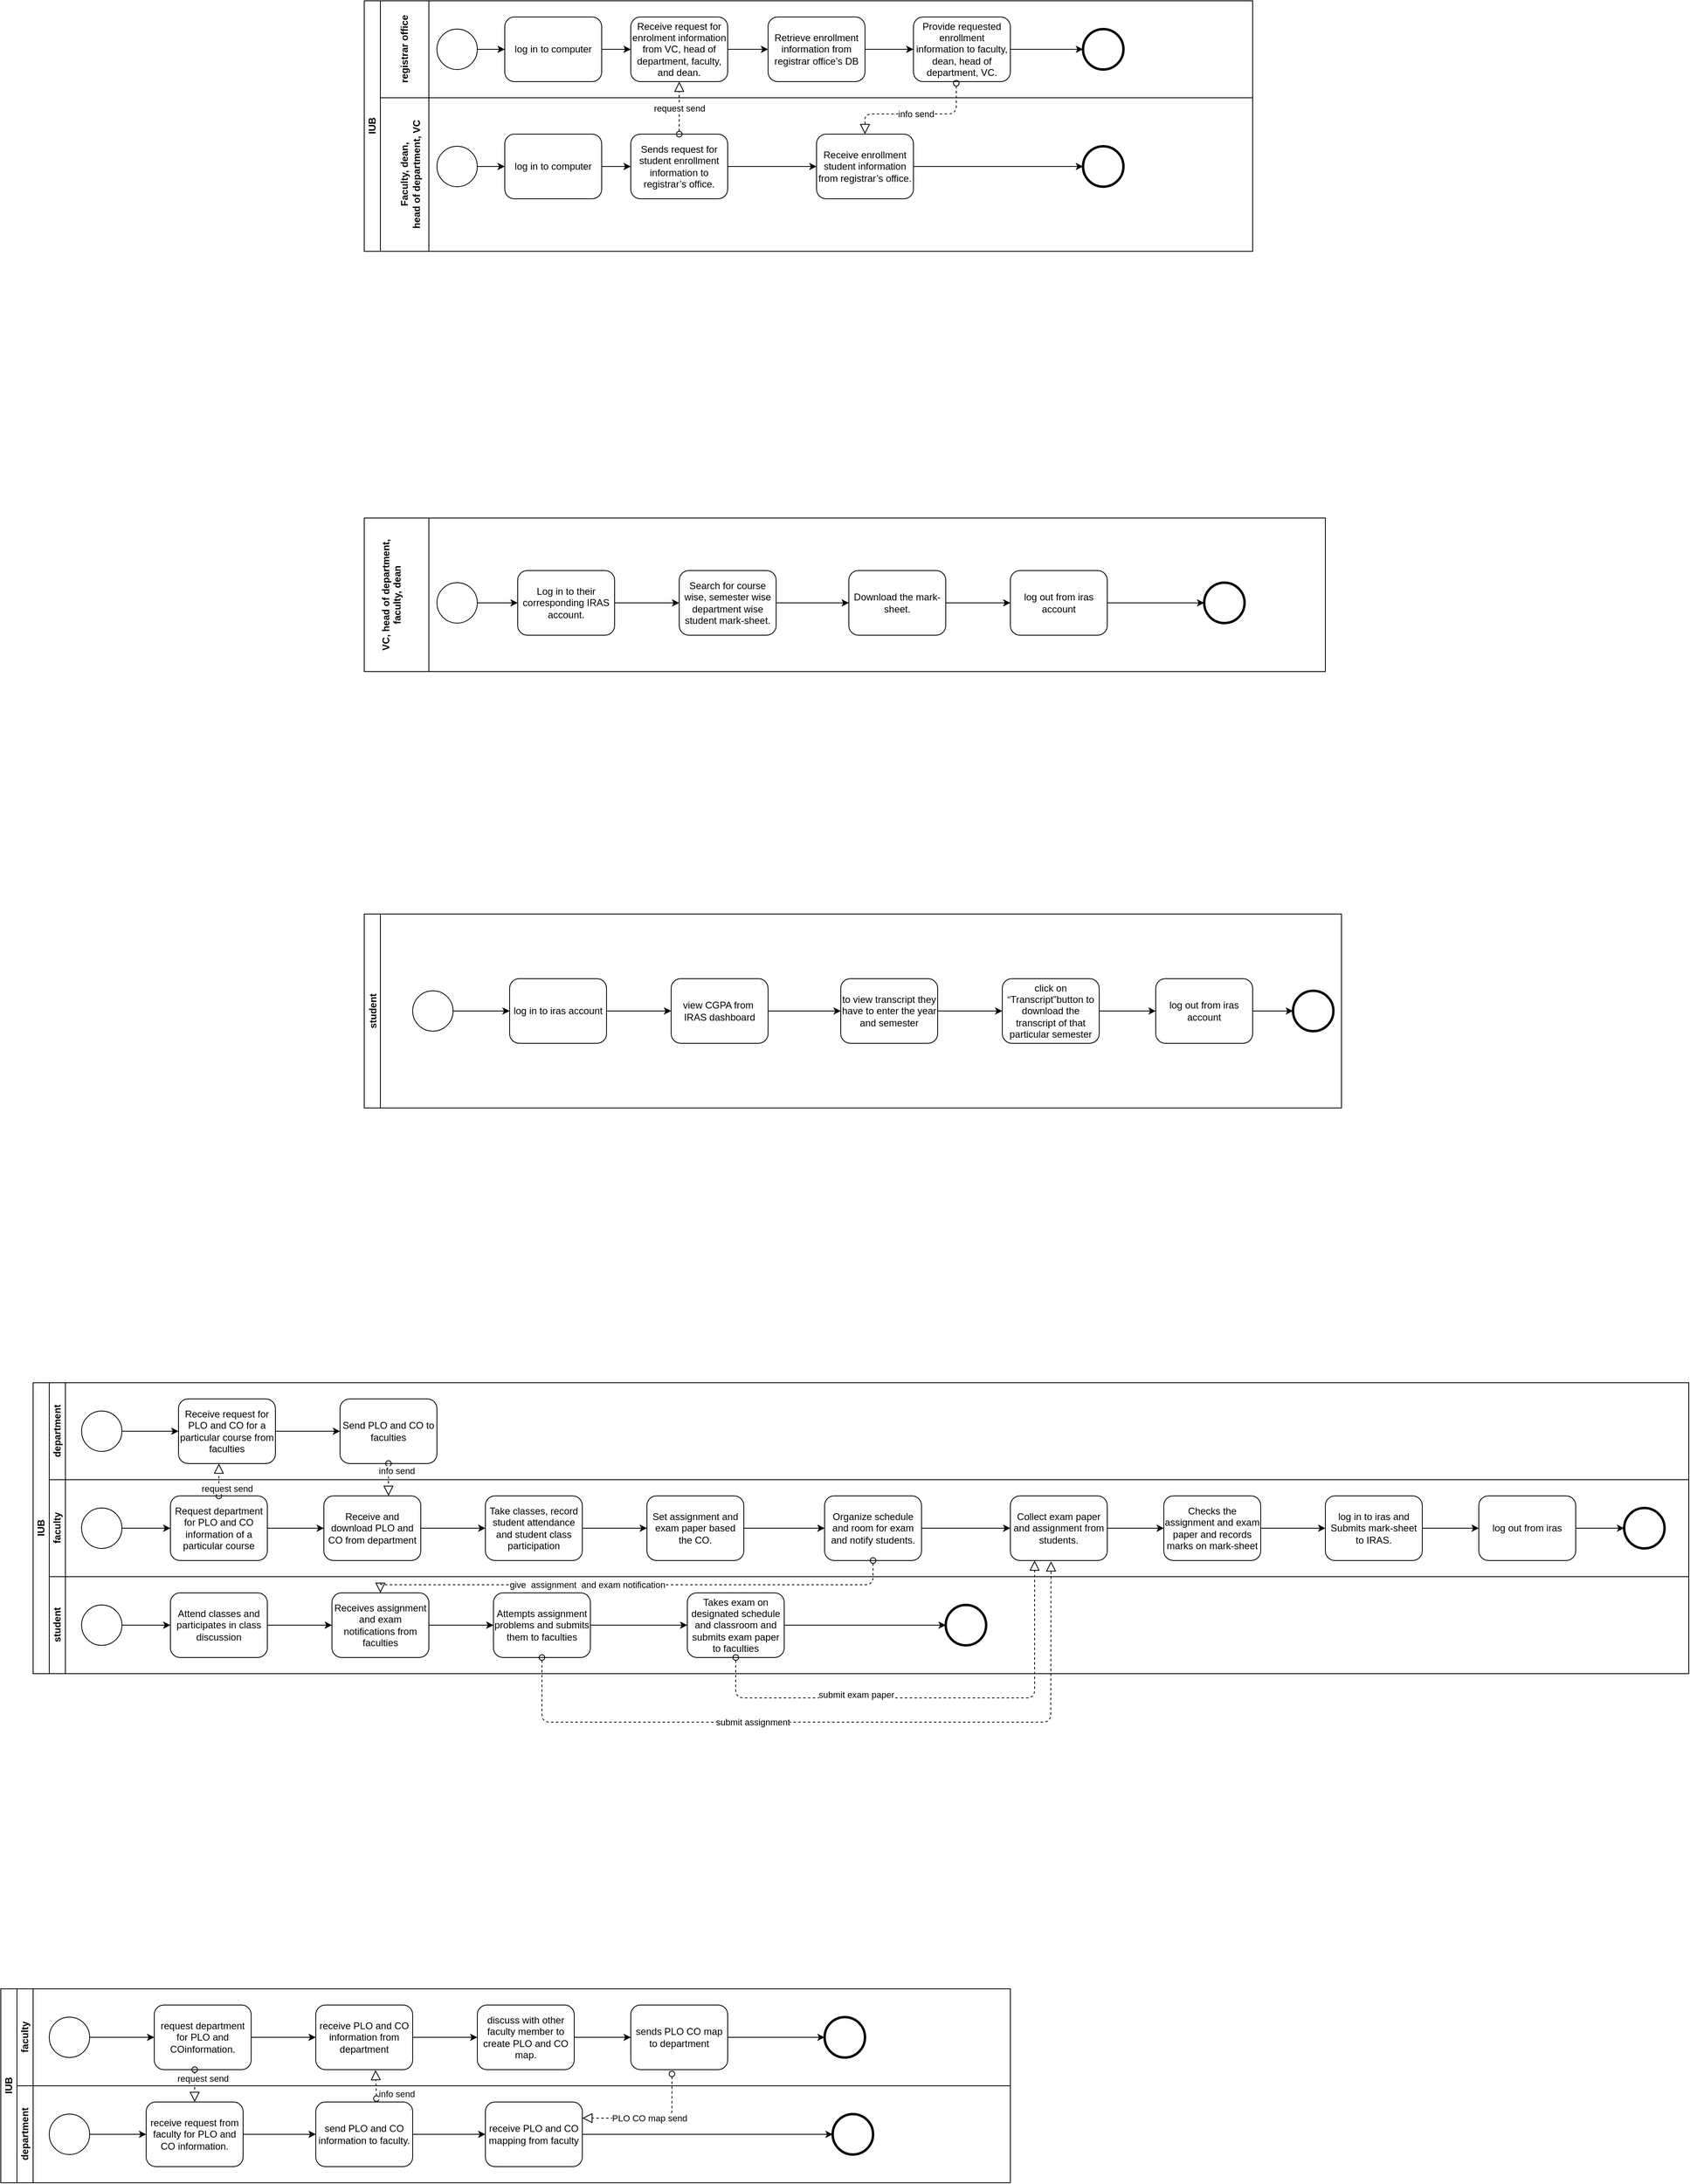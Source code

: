 <mxfile version="14.6.0" type="device"><diagram id="prtHgNgQTEPvFCAcTncT" name="Page-1"><mxGraphModel dx="3139" dy="806" grid="1" gridSize="10" guides="1" tooltips="1" connect="1" arrows="1" fold="1" page="1" pageScale="1" pageWidth="827" pageHeight="1169" math="0" shadow="0"><root><mxCell id="0"/><mxCell id="1" parent="0"/><mxCell id="DSSPPXSSKGmCCre8tZS3-5" value="IUB" style="swimlane;html=1;childLayout=stackLayout;resizeParent=1;resizeParentMax=0;horizontal=0;startSize=20;horizontalStack=0;" vertex="1" parent="1"><mxGeometry x="-520" y="370" width="1100" height="310" as="geometry"/></mxCell><mxCell id="DSSPPXSSKGmCCre8tZS3-6" value="registrar office" style="swimlane;html=1;startSize=60;horizontal=0;" vertex="1" parent="DSSPPXSSKGmCCre8tZS3-5"><mxGeometry x="20" width="1080" height="120" as="geometry"/></mxCell><mxCell id="DSSPPXSSKGmCCre8tZS3-28" style="edgeStyle=orthogonalEdgeStyle;rounded=0;orthogonalLoop=1;jettySize=auto;html=1;entryX=0;entryY=0.5;entryDx=0;entryDy=0;" edge="1" parent="DSSPPXSSKGmCCre8tZS3-6" source="DSSPPXSSKGmCCre8tZS3-10" target="DSSPPXSSKGmCCre8tZS3-27"><mxGeometry relative="1" as="geometry"/></mxCell><mxCell id="DSSPPXSSKGmCCre8tZS3-10" value="&lt;div&gt;log in to computer&lt;/div&gt;" style="shape=ext;rounded=1;html=1;whiteSpace=wrap;" vertex="1" parent="DSSPPXSSKGmCCre8tZS3-6"><mxGeometry x="154" y="20" width="120" height="80" as="geometry"/></mxCell><mxCell id="DSSPPXSSKGmCCre8tZS3-19" style="edgeStyle=orthogonalEdgeStyle;rounded=0;orthogonalLoop=1;jettySize=auto;html=1;entryX=0;entryY=0.5;entryDx=0;entryDy=0;" edge="1" parent="DSSPPXSSKGmCCre8tZS3-6" source="DSSPPXSSKGmCCre8tZS3-18" target="DSSPPXSSKGmCCre8tZS3-10"><mxGeometry relative="1" as="geometry"/></mxCell><mxCell id="DSSPPXSSKGmCCre8tZS3-18" value="" style="shape=mxgraph.bpmn.shape;html=1;verticalLabelPosition=bottom;labelBackgroundColor=#ffffff;verticalAlign=top;align=center;perimeter=ellipsePerimeter;outlineConnect=0;outline=standard;symbol=general;" vertex="1" parent="DSSPPXSSKGmCCre8tZS3-6"><mxGeometry x="70" y="35" width="50" height="50" as="geometry"/></mxCell><mxCell id="DSSPPXSSKGmCCre8tZS3-31" style="edgeStyle=orthogonalEdgeStyle;rounded=0;orthogonalLoop=1;jettySize=auto;html=1;entryX=0;entryY=0.5;entryDx=0;entryDy=0;" edge="1" parent="DSSPPXSSKGmCCre8tZS3-6" source="DSSPPXSSKGmCCre8tZS3-27" target="DSSPPXSSKGmCCre8tZS3-30"><mxGeometry relative="1" as="geometry"/></mxCell><mxCell id="DSSPPXSSKGmCCre8tZS3-27" value="&lt;span&gt;Receive request for enrolment information from VC, head of department, faculty, and dean.&lt;/span&gt;" style="shape=ext;rounded=1;html=1;whiteSpace=wrap;" vertex="1" parent="DSSPPXSSKGmCCre8tZS3-6"><mxGeometry x="310" y="20" width="120" height="80" as="geometry"/></mxCell><mxCell id="DSSPPXSSKGmCCre8tZS3-33" style="edgeStyle=orthogonalEdgeStyle;rounded=0;orthogonalLoop=1;jettySize=auto;html=1;exitX=1;exitY=0.5;exitDx=0;exitDy=0;entryX=0;entryY=0.5;entryDx=0;entryDy=0;" edge="1" parent="DSSPPXSSKGmCCre8tZS3-6" source="DSSPPXSSKGmCCre8tZS3-30" target="DSSPPXSSKGmCCre8tZS3-32"><mxGeometry relative="1" as="geometry"/></mxCell><mxCell id="DSSPPXSSKGmCCre8tZS3-30" value="&lt;span&gt;Retrieve enrollment information from registrar office’s DB&lt;/span&gt;" style="shape=ext;rounded=1;html=1;whiteSpace=wrap;" vertex="1" parent="DSSPPXSSKGmCCre8tZS3-6"><mxGeometry x="480" y="20" width="120" height="80" as="geometry"/></mxCell><mxCell id="DSSPPXSSKGmCCre8tZS3-44" style="edgeStyle=orthogonalEdgeStyle;rounded=0;orthogonalLoop=1;jettySize=auto;html=1;entryX=0;entryY=0.5;entryDx=0;entryDy=0;" edge="1" parent="DSSPPXSSKGmCCre8tZS3-6" source="DSSPPXSSKGmCCre8tZS3-32" target="DSSPPXSSKGmCCre8tZS3-41"><mxGeometry relative="1" as="geometry"/></mxCell><mxCell id="DSSPPXSSKGmCCre8tZS3-32" value="&lt;p&gt;&lt;span&gt;Provide requested enrollment information to faculty, dean, head of department, VC.&lt;br&gt;&lt;/span&gt;&lt;/p&gt;" style="shape=ext;rounded=1;html=1;whiteSpace=wrap;" vertex="1" parent="DSSPPXSSKGmCCre8tZS3-6"><mxGeometry x="660" y="20" width="120" height="80" as="geometry"/></mxCell><mxCell id="DSSPPXSSKGmCCre8tZS3-41" value="" style="shape=mxgraph.bpmn.shape;html=1;verticalLabelPosition=bottom;labelBackgroundColor=#ffffff;verticalAlign=top;align=center;perimeter=ellipsePerimeter;outlineConnect=0;outline=end;symbol=general;" vertex="1" parent="DSSPPXSSKGmCCre8tZS3-6"><mxGeometry x="870" y="35" width="50" height="50" as="geometry"/></mxCell><mxCell id="DSSPPXSSKGmCCre8tZS3-7" value="&lt;b&gt;&lt;span&gt;&lt;br&gt;&lt;/span&gt;&lt;/b&gt;&lt;div&gt;&lt;b&gt;&lt;span&gt;Faculty, dean,&lt;/span&gt;&lt;/b&gt;&lt;/div&gt;&lt;div&gt;&lt;b&gt;&lt;span&gt; head of department, VC&lt;/span&gt;&lt;/b&gt;&lt;/div&gt;" style="swimlane;html=1;startSize=60;horizontal=0;" vertex="1" parent="DSSPPXSSKGmCCre8tZS3-5"><mxGeometry x="20" y="120" width="1080" height="190" as="geometry"><mxRectangle x="20" y="120" width="1080" height="60" as="alternateBounds"/></mxGeometry></mxCell><mxCell id="DSSPPXSSKGmCCre8tZS3-23" style="edgeStyle=orthogonalEdgeStyle;rounded=0;orthogonalLoop=1;jettySize=auto;html=1;exitX=1;exitY=0.5;exitDx=0;exitDy=0;entryX=0;entryY=0.5;entryDx=0;entryDy=0;" edge="1" parent="DSSPPXSSKGmCCre8tZS3-7" source="DSSPPXSSKGmCCre8tZS3-21" target="DSSPPXSSKGmCCre8tZS3-22"><mxGeometry relative="1" as="geometry"/></mxCell><mxCell id="DSSPPXSSKGmCCre8tZS3-21" value="" style="shape=mxgraph.bpmn.shape;html=1;verticalLabelPosition=bottom;labelBackgroundColor=#ffffff;verticalAlign=top;align=center;perimeter=ellipsePerimeter;outlineConnect=0;outline=standard;symbol=general;" vertex="1" parent="DSSPPXSSKGmCCre8tZS3-7"><mxGeometry x="70" y="60" width="50" height="50" as="geometry"/></mxCell><mxCell id="DSSPPXSSKGmCCre8tZS3-26" style="edgeStyle=orthogonalEdgeStyle;rounded=0;orthogonalLoop=1;jettySize=auto;html=1;exitX=1;exitY=0.5;exitDx=0;exitDy=0;entryX=0;entryY=0.5;entryDx=0;entryDy=0;" edge="1" parent="DSSPPXSSKGmCCre8tZS3-7" source="DSSPPXSSKGmCCre8tZS3-22" target="DSSPPXSSKGmCCre8tZS3-25"><mxGeometry relative="1" as="geometry"/></mxCell><mxCell id="DSSPPXSSKGmCCre8tZS3-22" value="&lt;div&gt;log in to computer&lt;/div&gt;" style="shape=ext;rounded=1;html=1;whiteSpace=wrap;" vertex="1" parent="DSSPPXSSKGmCCre8tZS3-7"><mxGeometry x="154" y="45" width="120" height="80" as="geometry"/></mxCell><mxCell id="DSSPPXSSKGmCCre8tZS3-35" style="edgeStyle=orthogonalEdgeStyle;rounded=0;orthogonalLoop=1;jettySize=auto;html=1;entryX=0;entryY=0.5;entryDx=0;entryDy=0;" edge="1" parent="DSSPPXSSKGmCCre8tZS3-7" source="DSSPPXSSKGmCCre8tZS3-25" target="DSSPPXSSKGmCCre8tZS3-34"><mxGeometry relative="1" as="geometry"/></mxCell><mxCell id="DSSPPXSSKGmCCre8tZS3-25" value="&lt;span&gt;Sends request for student enrollment information to registrar’s office.&lt;/span&gt;" style="shape=ext;rounded=1;html=1;whiteSpace=wrap;" vertex="1" parent="DSSPPXSSKGmCCre8tZS3-7"><mxGeometry x="310" y="45" width="120" height="80" as="geometry"/></mxCell><mxCell id="DSSPPXSSKGmCCre8tZS3-34" value="&lt;span&gt;Receive enrollment student information from registrar’s office. &lt;/span&gt;" style="shape=ext;rounded=1;html=1;whiteSpace=wrap;" vertex="1" parent="DSSPPXSSKGmCCre8tZS3-7"><mxGeometry x="540" y="45" width="120" height="80" as="geometry"/></mxCell><mxCell id="DSSPPXSSKGmCCre8tZS3-42" value="" style="shape=mxgraph.bpmn.shape;html=1;verticalLabelPosition=bottom;labelBackgroundColor=#ffffff;verticalAlign=top;align=center;perimeter=ellipsePerimeter;outlineConnect=0;outline=end;symbol=general;" vertex="1" parent="DSSPPXSSKGmCCre8tZS3-7"><mxGeometry x="870" y="60" width="50" height="50" as="geometry"/></mxCell><mxCell id="DSSPPXSSKGmCCre8tZS3-43" style="edgeStyle=orthogonalEdgeStyle;rounded=0;orthogonalLoop=1;jettySize=auto;html=1;entryX=0;entryY=0.5;entryDx=0;entryDy=0;" edge="1" parent="DSSPPXSSKGmCCre8tZS3-7" source="DSSPPXSSKGmCCre8tZS3-34" target="DSSPPXSSKGmCCre8tZS3-42"><mxGeometry relative="1" as="geometry"><mxPoint x="850" y="85" as="targetPoint"/></mxGeometry></mxCell><mxCell id="DSSPPXSSKGmCCre8tZS3-29" value="request send" style="startArrow=oval;startFill=0;startSize=7;endArrow=block;endFill=0;endSize=10;dashed=1;html=1;exitX=0.5;exitY=0;exitDx=0;exitDy=0;entryX=0.5;entryY=1;entryDx=0;entryDy=0;" edge="1" parent="DSSPPXSSKGmCCre8tZS3-5" source="DSSPPXSSKGmCCre8tZS3-25" target="DSSPPXSSKGmCCre8tZS3-27"><mxGeometry width="100" relative="1" as="geometry"><mxPoint x="530" y="160" as="sourcePoint"/><mxPoint x="630" y="160" as="targetPoint"/><Array as="points"/></mxGeometry></mxCell><mxCell id="DSSPPXSSKGmCCre8tZS3-36" value="&lt;div&gt;info send&lt;/div&gt;" style="startArrow=oval;startFill=0;startSize=7;endArrow=block;endFill=0;endSize=10;dashed=1;html=1;exitX=0.442;exitY=1.025;exitDx=0;exitDy=0;exitPerimeter=0;entryX=0.5;entryY=0;entryDx=0;entryDy=0;" edge="1" parent="DSSPPXSSKGmCCre8tZS3-5" source="DSSPPXSSKGmCCre8tZS3-32" target="DSSPPXSSKGmCCre8tZS3-34"><mxGeometry width="100" relative="1" as="geometry"><mxPoint x="530" y="160" as="sourcePoint"/><mxPoint x="630" y="160" as="targetPoint"/><Array as="points"><mxPoint x="733" y="140"/><mxPoint x="620" y="140"/></Array></mxGeometry></mxCell><mxCell id="DSSPPXSSKGmCCre8tZS3-45" value="VC, head of department,&#xA;faculty, dean &#xA;" style="swimlane;startSize=80;horizontal=0;" vertex="1" parent="1"><mxGeometry x="-520" y="1010" width="1190" height="190" as="geometry"/></mxCell><mxCell id="DSSPPXSSKGmCCre8tZS3-48" style="edgeStyle=orthogonalEdgeStyle;rounded=0;orthogonalLoop=1;jettySize=auto;html=1;exitX=1;exitY=0.5;exitDx=0;exitDy=0;entryX=0;entryY=0.5;entryDx=0;entryDy=0;" edge="1" parent="DSSPPXSSKGmCCre8tZS3-45" source="DSSPPXSSKGmCCre8tZS3-46" target="DSSPPXSSKGmCCre8tZS3-47"><mxGeometry relative="1" as="geometry"/></mxCell><mxCell id="DSSPPXSSKGmCCre8tZS3-46" value="" style="shape=mxgraph.bpmn.shape;html=1;verticalLabelPosition=bottom;labelBackgroundColor=#ffffff;verticalAlign=top;align=center;perimeter=ellipsePerimeter;outlineConnect=0;outline=standard;symbol=general;" vertex="1" parent="DSSPPXSSKGmCCre8tZS3-45"><mxGeometry x="90" y="80" width="50" height="50" as="geometry"/></mxCell><mxCell id="DSSPPXSSKGmCCre8tZS3-50" style="edgeStyle=orthogonalEdgeStyle;rounded=0;orthogonalLoop=1;jettySize=auto;html=1;entryX=0;entryY=0.5;entryDx=0;entryDy=0;" edge="1" parent="DSSPPXSSKGmCCre8tZS3-45" source="DSSPPXSSKGmCCre8tZS3-47" target="DSSPPXSSKGmCCre8tZS3-49"><mxGeometry relative="1" as="geometry"/></mxCell><mxCell id="DSSPPXSSKGmCCre8tZS3-47" value="&lt;p&gt;&lt;span&gt;Log in to their corresponding IRAS account.&lt;/span&gt;&lt;/p&gt;" style="shape=ext;rounded=1;html=1;whiteSpace=wrap;" vertex="1" parent="DSSPPXSSKGmCCre8tZS3-45"><mxGeometry x="190" y="65" width="120" height="80" as="geometry"/></mxCell><mxCell id="DSSPPXSSKGmCCre8tZS3-52" style="edgeStyle=orthogonalEdgeStyle;rounded=0;orthogonalLoop=1;jettySize=auto;html=1;entryX=0;entryY=0.5;entryDx=0;entryDy=0;" edge="1" parent="DSSPPXSSKGmCCre8tZS3-45" source="DSSPPXSSKGmCCre8tZS3-49" target="DSSPPXSSKGmCCre8tZS3-51"><mxGeometry relative="1" as="geometry"/></mxCell><mxCell id="DSSPPXSSKGmCCre8tZS3-49" value="&lt;span&gt;Search for course wise, semester wise department wise student mark-sheet.&lt;/span&gt;" style="shape=ext;rounded=1;html=1;whiteSpace=wrap;" vertex="1" parent="DSSPPXSSKGmCCre8tZS3-45"><mxGeometry x="390" y="65" width="120" height="80" as="geometry"/></mxCell><mxCell id="DSSPPXSSKGmCCre8tZS3-54" style="edgeStyle=orthogonalEdgeStyle;rounded=0;orthogonalLoop=1;jettySize=auto;html=1;entryX=0;entryY=0.5;entryDx=0;entryDy=0;" edge="1" parent="DSSPPXSSKGmCCre8tZS3-45" source="DSSPPXSSKGmCCre8tZS3-51" target="DSSPPXSSKGmCCre8tZS3-53"><mxGeometry relative="1" as="geometry"/></mxCell><mxCell id="DSSPPXSSKGmCCre8tZS3-51" value="&lt;span&gt;Download the mark-sheet.&lt;/span&gt;" style="shape=ext;rounded=1;html=1;whiteSpace=wrap;" vertex="1" parent="DSSPPXSSKGmCCre8tZS3-45"><mxGeometry x="600" y="65" width="120" height="80" as="geometry"/></mxCell><mxCell id="DSSPPXSSKGmCCre8tZS3-53" value="&lt;span&gt;log out from iras account&lt;br&gt;&lt;/span&gt;" style="shape=ext;rounded=1;html=1;whiteSpace=wrap;" vertex="1" parent="DSSPPXSSKGmCCre8tZS3-45"><mxGeometry x="800" y="65" width="120" height="80" as="geometry"/></mxCell><mxCell id="DSSPPXSSKGmCCre8tZS3-55" value="" style="shape=mxgraph.bpmn.shape;html=1;verticalLabelPosition=bottom;labelBackgroundColor=#ffffff;verticalAlign=top;align=center;perimeter=ellipsePerimeter;outlineConnect=0;outline=end;symbol=general;" vertex="1" parent="DSSPPXSSKGmCCre8tZS3-45"><mxGeometry x="1040" y="80" width="50" height="50" as="geometry"/></mxCell><mxCell id="DSSPPXSSKGmCCre8tZS3-56" style="edgeStyle=orthogonalEdgeStyle;rounded=0;orthogonalLoop=1;jettySize=auto;html=1;entryX=0;entryY=0.5;entryDx=0;entryDy=0;" edge="1" parent="DSSPPXSSKGmCCre8tZS3-45" source="DSSPPXSSKGmCCre8tZS3-53" target="DSSPPXSSKGmCCre8tZS3-55"><mxGeometry relative="1" as="geometry"><mxPoint x="960" y="105" as="targetPoint"/></mxGeometry></mxCell><mxCell id="DSSPPXSSKGmCCre8tZS3-57" value="student" style="swimlane;startSize=20;horizontal=0;" vertex="1" parent="1"><mxGeometry x="-520" y="1500" width="1210" height="240" as="geometry"/></mxCell><mxCell id="DSSPPXSSKGmCCre8tZS3-60" style="edgeStyle=orthogonalEdgeStyle;rounded=0;orthogonalLoop=1;jettySize=auto;html=1;exitX=1;exitY=0.5;exitDx=0;exitDy=0;entryX=0;entryY=0.5;entryDx=0;entryDy=0;" edge="1" parent="DSSPPXSSKGmCCre8tZS3-57" source="DSSPPXSSKGmCCre8tZS3-58" target="DSSPPXSSKGmCCre8tZS3-59"><mxGeometry relative="1" as="geometry"/></mxCell><mxCell id="DSSPPXSSKGmCCre8tZS3-58" value="" style="shape=mxgraph.bpmn.shape;html=1;verticalLabelPosition=bottom;labelBackgroundColor=#ffffff;verticalAlign=top;align=center;perimeter=ellipsePerimeter;outlineConnect=0;outline=standard;symbol=general;" vertex="1" parent="DSSPPXSSKGmCCre8tZS3-57"><mxGeometry x="60" y="95" width="50" height="50" as="geometry"/></mxCell><mxCell id="DSSPPXSSKGmCCre8tZS3-62" style="edgeStyle=orthogonalEdgeStyle;rounded=0;orthogonalLoop=1;jettySize=auto;html=1;entryX=0;entryY=0.5;entryDx=0;entryDy=0;" edge="1" parent="DSSPPXSSKGmCCre8tZS3-57" source="DSSPPXSSKGmCCre8tZS3-59" target="DSSPPXSSKGmCCre8tZS3-61"><mxGeometry relative="1" as="geometry"/></mxCell><mxCell id="DSSPPXSSKGmCCre8tZS3-59" value="log in to iras account" style="shape=ext;rounded=1;html=1;whiteSpace=wrap;" vertex="1" parent="DSSPPXSSKGmCCre8tZS3-57"><mxGeometry x="180" y="80" width="120" height="80" as="geometry"/></mxCell><mxCell id="DSSPPXSSKGmCCre8tZS3-64" style="edgeStyle=orthogonalEdgeStyle;rounded=0;orthogonalLoop=1;jettySize=auto;html=1;entryX=0;entryY=0.5;entryDx=0;entryDy=0;" edge="1" parent="DSSPPXSSKGmCCre8tZS3-57" source="DSSPPXSSKGmCCre8tZS3-61" target="DSSPPXSSKGmCCre8tZS3-63"><mxGeometry relative="1" as="geometry"/></mxCell><mxCell id="DSSPPXSSKGmCCre8tZS3-61" value="&lt;span&gt;view CGPA from&amp;nbsp; IRAS dashboard&lt;/span&gt;" style="shape=ext;rounded=1;html=1;whiteSpace=wrap;" vertex="1" parent="DSSPPXSSKGmCCre8tZS3-57"><mxGeometry x="380" y="80" width="120" height="80" as="geometry"/></mxCell><mxCell id="DSSPPXSSKGmCCre8tZS3-66" style="edgeStyle=orthogonalEdgeStyle;rounded=0;orthogonalLoop=1;jettySize=auto;html=1;" edge="1" parent="DSSPPXSSKGmCCre8tZS3-57" source="DSSPPXSSKGmCCre8tZS3-63" target="DSSPPXSSKGmCCre8tZS3-65"><mxGeometry relative="1" as="geometry"/></mxCell><mxCell id="DSSPPXSSKGmCCre8tZS3-63" value="to view transcript they have to enter the year and semester" style="shape=ext;rounded=1;html=1;whiteSpace=wrap;" vertex="1" parent="DSSPPXSSKGmCCre8tZS3-57"><mxGeometry x="590" y="80" width="120" height="80" as="geometry"/></mxCell><mxCell id="DSSPPXSSKGmCCre8tZS3-68" style="edgeStyle=orthogonalEdgeStyle;rounded=0;orthogonalLoop=1;jettySize=auto;html=1;exitX=1;exitY=0.5;exitDx=0;exitDy=0;entryX=0;entryY=0.5;entryDx=0;entryDy=0;" edge="1" parent="DSSPPXSSKGmCCre8tZS3-57" source="DSSPPXSSKGmCCre8tZS3-65" target="DSSPPXSSKGmCCre8tZS3-67"><mxGeometry relative="1" as="geometry"/></mxCell><mxCell id="DSSPPXSSKGmCCre8tZS3-65" value="&lt;span&gt;click on “Transcript”button to download the transcript of that particular semester&lt;/span&gt;" style="shape=ext;rounded=1;html=1;whiteSpace=wrap;" vertex="1" parent="DSSPPXSSKGmCCre8tZS3-57"><mxGeometry x="790" y="80" width="120" height="80" as="geometry"/></mxCell><mxCell id="DSSPPXSSKGmCCre8tZS3-70" style="edgeStyle=orthogonalEdgeStyle;rounded=0;orthogonalLoop=1;jettySize=auto;html=1;entryX=0;entryY=0.5;entryDx=0;entryDy=0;" edge="1" parent="DSSPPXSSKGmCCre8tZS3-57" source="DSSPPXSSKGmCCre8tZS3-67" target="DSSPPXSSKGmCCre8tZS3-69"><mxGeometry relative="1" as="geometry"/></mxCell><mxCell id="DSSPPXSSKGmCCre8tZS3-67" value="log out from iras account" style="shape=ext;rounded=1;html=1;whiteSpace=wrap;" vertex="1" parent="DSSPPXSSKGmCCre8tZS3-57"><mxGeometry x="980" y="80" width="120" height="80" as="geometry"/></mxCell><mxCell id="DSSPPXSSKGmCCre8tZS3-69" value="" style="shape=mxgraph.bpmn.shape;html=1;verticalLabelPosition=bottom;labelBackgroundColor=#ffffff;verticalAlign=top;align=center;perimeter=ellipsePerimeter;outlineConnect=0;outline=end;symbol=general;" vertex="1" parent="DSSPPXSSKGmCCre8tZS3-57"><mxGeometry x="1150" y="95" width="50" height="50" as="geometry"/></mxCell><mxCell id="DSSPPXSSKGmCCre8tZS3-71" value="IUB" style="swimlane;html=1;childLayout=stackLayout;resizeParent=1;resizeParentMax=0;horizontal=0;startSize=20;horizontalStack=0;" vertex="1" parent="1"><mxGeometry x="-930" y="2080" width="2050" height="360" as="geometry"/></mxCell><mxCell id="DSSPPXSSKGmCCre8tZS3-72" value="department" style="swimlane;html=1;startSize=20;horizontal=0;" vertex="1" parent="DSSPPXSSKGmCCre8tZS3-71"><mxGeometry x="20" width="2030" height="120" as="geometry"/></mxCell><mxCell id="DSSPPXSSKGmCCre8tZS3-84" style="edgeStyle=orthogonalEdgeStyle;rounded=0;orthogonalLoop=1;jettySize=auto;html=1;entryX=0;entryY=0.5;entryDx=0;entryDy=0;" edge="1" parent="DSSPPXSSKGmCCre8tZS3-72" source="DSSPPXSSKGmCCre8tZS3-81" target="DSSPPXSSKGmCCre8tZS3-82"><mxGeometry relative="1" as="geometry"/></mxCell><mxCell id="DSSPPXSSKGmCCre8tZS3-81" value="" style="shape=mxgraph.bpmn.shape;html=1;verticalLabelPosition=bottom;labelBackgroundColor=#ffffff;verticalAlign=top;align=center;perimeter=ellipsePerimeter;outlineConnect=0;outline=standard;symbol=general;" vertex="1" parent="DSSPPXSSKGmCCre8tZS3-72"><mxGeometry x="40" y="35" width="50" height="50" as="geometry"/></mxCell><mxCell id="DSSPPXSSKGmCCre8tZS3-86" style="edgeStyle=orthogonalEdgeStyle;rounded=0;orthogonalLoop=1;jettySize=auto;html=1;entryX=0;entryY=0.5;entryDx=0;entryDy=0;" edge="1" parent="DSSPPXSSKGmCCre8tZS3-72" source="DSSPPXSSKGmCCre8tZS3-82" target="DSSPPXSSKGmCCre8tZS3-85"><mxGeometry relative="1" as="geometry"/></mxCell><mxCell id="DSSPPXSSKGmCCre8tZS3-82" value="&lt;p&gt;&lt;span&gt;Receive request for PLO and CO for a particular course from faculties&lt;/span&gt;&lt;/p&gt;" style="shape=ext;rounded=1;html=1;whiteSpace=wrap;" vertex="1" parent="DSSPPXSSKGmCCre8tZS3-72"><mxGeometry x="160" y="20" width="120" height="80" as="geometry"/></mxCell><mxCell id="DSSPPXSSKGmCCre8tZS3-85" value="&lt;p&gt;&lt;span&gt;Send PLO and CO to faculties&lt;/span&gt;&lt;/p&gt;" style="shape=ext;rounded=1;html=1;whiteSpace=wrap;" vertex="1" parent="DSSPPXSSKGmCCre8tZS3-72"><mxGeometry x="360" y="20" width="120" height="80" as="geometry"/></mxCell><mxCell id="DSSPPXSSKGmCCre8tZS3-73" value="faculty" style="swimlane;html=1;startSize=20;horizontal=0;" vertex="1" parent="DSSPPXSSKGmCCre8tZS3-71"><mxGeometry x="20" y="120" width="2030" height="120" as="geometry"/></mxCell><mxCell id="DSSPPXSSKGmCCre8tZS3-77" value="" style="shape=mxgraph.bpmn.shape;html=1;verticalLabelPosition=bottom;labelBackgroundColor=#ffffff;verticalAlign=top;align=center;perimeter=ellipsePerimeter;outlineConnect=0;outline=standard;symbol=general;" vertex="1" parent="DSSPPXSSKGmCCre8tZS3-73"><mxGeometry x="40" y="35" width="50" height="50" as="geometry"/></mxCell><mxCell id="DSSPPXSSKGmCCre8tZS3-88" style="edgeStyle=orthogonalEdgeStyle;rounded=0;orthogonalLoop=1;jettySize=auto;html=1;entryX=0;entryY=0.5;entryDx=0;entryDy=0;" edge="1" parent="DSSPPXSSKGmCCre8tZS3-73" source="DSSPPXSSKGmCCre8tZS3-78" target="DSSPPXSSKGmCCre8tZS3-87"><mxGeometry relative="1" as="geometry"/></mxCell><mxCell id="DSSPPXSSKGmCCre8tZS3-78" value="&lt;p&gt;&lt;span&gt;Request department for PLO and CO information of a particular course&lt;/span&gt;&lt;/p&gt;" style="shape=ext;rounded=1;html=1;whiteSpace=wrap;" vertex="1" parent="DSSPPXSSKGmCCre8tZS3-73"><mxGeometry x="150" y="20" width="120" height="80" as="geometry"/></mxCell><mxCell id="DSSPPXSSKGmCCre8tZS3-79" style="edgeStyle=orthogonalEdgeStyle;rounded=0;orthogonalLoop=1;jettySize=auto;html=1;entryX=0;entryY=0.5;entryDx=0;entryDy=0;" edge="1" parent="DSSPPXSSKGmCCre8tZS3-73" source="DSSPPXSSKGmCCre8tZS3-77" target="DSSPPXSSKGmCCre8tZS3-78"><mxGeometry relative="1" as="geometry"/></mxCell><mxCell id="DSSPPXSSKGmCCre8tZS3-91" style="edgeStyle=orthogonalEdgeStyle;rounded=0;orthogonalLoop=1;jettySize=auto;html=1;" edge="1" parent="DSSPPXSSKGmCCre8tZS3-73" source="DSSPPXSSKGmCCre8tZS3-87" target="DSSPPXSSKGmCCre8tZS3-90"><mxGeometry relative="1" as="geometry"/></mxCell><mxCell id="DSSPPXSSKGmCCre8tZS3-87" value="&lt;span&gt;Receive and download PLO and CO from department&lt;/span&gt;" style="shape=ext;rounded=1;html=1;whiteSpace=wrap;" vertex="1" parent="DSSPPXSSKGmCCre8tZS3-73"><mxGeometry x="340" y="20" width="120" height="80" as="geometry"/></mxCell><mxCell id="DSSPPXSSKGmCCre8tZS3-105" style="edgeStyle=orthogonalEdgeStyle;rounded=0;orthogonalLoop=1;jettySize=auto;html=1;entryX=0;entryY=0.5;entryDx=0;entryDy=0;" edge="1" parent="DSSPPXSSKGmCCre8tZS3-73" source="DSSPPXSSKGmCCre8tZS3-90" target="DSSPPXSSKGmCCre8tZS3-92"><mxGeometry relative="1" as="geometry"/></mxCell><mxCell id="DSSPPXSSKGmCCre8tZS3-90" value="&lt;span&gt;Take classes, record student attendance and student class participation&lt;/span&gt;" style="shape=ext;rounded=1;html=1;whiteSpace=wrap;" vertex="1" parent="DSSPPXSSKGmCCre8tZS3-73"><mxGeometry x="540" y="20" width="120" height="80" as="geometry"/></mxCell><mxCell id="DSSPPXSSKGmCCre8tZS3-106" style="edgeStyle=orthogonalEdgeStyle;rounded=0;orthogonalLoop=1;jettySize=auto;html=1;entryX=0;entryY=0.5;entryDx=0;entryDy=0;" edge="1" parent="DSSPPXSSKGmCCre8tZS3-73" source="DSSPPXSSKGmCCre8tZS3-92" target="DSSPPXSSKGmCCre8tZS3-93"><mxGeometry relative="1" as="geometry"/></mxCell><mxCell id="DSSPPXSSKGmCCre8tZS3-92" value="&lt;p&gt;&lt;span&gt;Set assignment and exam paper based the CO.&lt;/span&gt;&lt;/p&gt;" style="shape=ext;rounded=1;html=1;whiteSpace=wrap;" vertex="1" parent="DSSPPXSSKGmCCre8tZS3-73"><mxGeometry x="740" y="20" width="120" height="80" as="geometry"/></mxCell><mxCell id="DSSPPXSSKGmCCre8tZS3-104" style="edgeStyle=orthogonalEdgeStyle;rounded=0;orthogonalLoop=1;jettySize=auto;html=1;entryX=0;entryY=0.5;entryDx=0;entryDy=0;" edge="1" parent="DSSPPXSSKGmCCre8tZS3-73" source="DSSPPXSSKGmCCre8tZS3-93" target="DSSPPXSSKGmCCre8tZS3-94"><mxGeometry relative="1" as="geometry"/></mxCell><mxCell id="DSSPPXSSKGmCCre8tZS3-93" value="&lt;span&gt;Organize schedule and room for exam and notify students.&lt;/span&gt;" style="shape=ext;rounded=1;html=1;whiteSpace=wrap;" vertex="1" parent="DSSPPXSSKGmCCre8tZS3-73"><mxGeometry x="960" y="20" width="120" height="80" as="geometry"/></mxCell><mxCell id="DSSPPXSSKGmCCre8tZS3-103" style="edgeStyle=orthogonalEdgeStyle;rounded=0;orthogonalLoop=1;jettySize=auto;html=1;entryX=0;entryY=0.5;entryDx=0;entryDy=0;" edge="1" parent="DSSPPXSSKGmCCre8tZS3-73" source="DSSPPXSSKGmCCre8tZS3-94" target="DSSPPXSSKGmCCre8tZS3-95"><mxGeometry relative="1" as="geometry"/></mxCell><mxCell id="DSSPPXSSKGmCCre8tZS3-94" value="&lt;span&gt;Collect exam paper and assignment from students.&lt;/span&gt;" style="shape=ext;rounded=1;html=1;whiteSpace=wrap;" vertex="1" parent="DSSPPXSSKGmCCre8tZS3-73"><mxGeometry x="1190" y="20" width="120" height="80" as="geometry"/></mxCell><mxCell id="DSSPPXSSKGmCCre8tZS3-102" style="edgeStyle=orthogonalEdgeStyle;rounded=0;orthogonalLoop=1;jettySize=auto;html=1;entryX=0;entryY=0.5;entryDx=0;entryDy=0;" edge="1" parent="DSSPPXSSKGmCCre8tZS3-73" source="DSSPPXSSKGmCCre8tZS3-95" target="DSSPPXSSKGmCCre8tZS3-96"><mxGeometry relative="1" as="geometry"/></mxCell><mxCell id="DSSPPXSSKGmCCre8tZS3-95" value="&lt;span&gt;Checks the assignment and exam paper and records marks on mark-sheet&lt;/span&gt;" style="shape=ext;rounded=1;html=1;whiteSpace=wrap;" vertex="1" parent="DSSPPXSSKGmCCre8tZS3-73"><mxGeometry x="1380" y="20" width="120" height="80" as="geometry"/></mxCell><mxCell id="DSSPPXSSKGmCCre8tZS3-100" style="edgeStyle=orthogonalEdgeStyle;rounded=0;orthogonalLoop=1;jettySize=auto;html=1;entryX=0;entryY=0.5;entryDx=0;entryDy=0;" edge="1" parent="DSSPPXSSKGmCCre8tZS3-73" source="DSSPPXSSKGmCCre8tZS3-96" target="DSSPPXSSKGmCCre8tZS3-97"><mxGeometry relative="1" as="geometry"/></mxCell><mxCell id="DSSPPXSSKGmCCre8tZS3-96" value="&lt;span&gt;log in to iras and Submits mark-sheet to IRAS.&lt;/span&gt;" style="shape=ext;rounded=1;html=1;whiteSpace=wrap;" vertex="1" parent="DSSPPXSSKGmCCre8tZS3-73"><mxGeometry x="1580" y="20" width="120" height="80" as="geometry"/></mxCell><mxCell id="DSSPPXSSKGmCCre8tZS3-101" style="edgeStyle=orthogonalEdgeStyle;rounded=0;orthogonalLoop=1;jettySize=auto;html=1;entryX=0;entryY=0.5;entryDx=0;entryDy=0;" edge="1" parent="DSSPPXSSKGmCCre8tZS3-73" source="DSSPPXSSKGmCCre8tZS3-97" target="DSSPPXSSKGmCCre8tZS3-99"><mxGeometry relative="1" as="geometry"/></mxCell><mxCell id="DSSPPXSSKGmCCre8tZS3-97" value="log out from iras" style="shape=ext;rounded=1;html=1;whiteSpace=wrap;" vertex="1" parent="DSSPPXSSKGmCCre8tZS3-73"><mxGeometry x="1770" y="20" width="120" height="80" as="geometry"/></mxCell><mxCell id="DSSPPXSSKGmCCre8tZS3-99" value="" style="shape=mxgraph.bpmn.shape;html=1;verticalLabelPosition=bottom;labelBackgroundColor=#ffffff;verticalAlign=top;align=center;perimeter=ellipsePerimeter;outlineConnect=0;outline=end;symbol=general;" vertex="1" parent="DSSPPXSSKGmCCre8tZS3-73"><mxGeometry x="1950" y="35" width="50" height="50" as="geometry"/></mxCell><mxCell id="DSSPPXSSKGmCCre8tZS3-74" value="student" style="swimlane;html=1;startSize=20;horizontal=0;" vertex="1" parent="DSSPPXSSKGmCCre8tZS3-71"><mxGeometry x="20" y="240" width="2030" height="120" as="geometry"/></mxCell><mxCell id="DSSPPXSSKGmCCre8tZS3-109" style="edgeStyle=orthogonalEdgeStyle;rounded=0;orthogonalLoop=1;jettySize=auto;html=1;entryX=0;entryY=0.5;entryDx=0;entryDy=0;" edge="1" parent="DSSPPXSSKGmCCre8tZS3-74" source="DSSPPXSSKGmCCre8tZS3-107" target="DSSPPXSSKGmCCre8tZS3-108"><mxGeometry relative="1" as="geometry"/></mxCell><mxCell id="DSSPPXSSKGmCCre8tZS3-107" value="" style="shape=mxgraph.bpmn.shape;html=1;verticalLabelPosition=bottom;labelBackgroundColor=#ffffff;verticalAlign=top;align=center;perimeter=ellipsePerimeter;outlineConnect=0;outline=standard;symbol=general;" vertex="1" parent="DSSPPXSSKGmCCre8tZS3-74"><mxGeometry x="40" y="35" width="50" height="50" as="geometry"/></mxCell><mxCell id="DSSPPXSSKGmCCre8tZS3-111" style="edgeStyle=orthogonalEdgeStyle;rounded=0;orthogonalLoop=1;jettySize=auto;html=1;entryX=0;entryY=0.5;entryDx=0;entryDy=0;" edge="1" parent="DSSPPXSSKGmCCre8tZS3-74" source="DSSPPXSSKGmCCre8tZS3-108" target="DSSPPXSSKGmCCre8tZS3-110"><mxGeometry relative="1" as="geometry"/></mxCell><mxCell id="DSSPPXSSKGmCCre8tZS3-108" value="&lt;p&gt;&lt;span&gt;Attend classes and participates in class discussion&lt;/span&gt;&lt;/p&gt;" style="shape=ext;rounded=1;html=1;whiteSpace=wrap;" vertex="1" parent="DSSPPXSSKGmCCre8tZS3-74"><mxGeometry x="150" y="20" width="120" height="80" as="geometry"/></mxCell><mxCell id="DSSPPXSSKGmCCre8tZS3-110" value="&lt;p&gt;&lt;span&gt;Receives assignment and exam notifications from faculties&lt;/span&gt;&lt;/p&gt;" style="shape=ext;rounded=1;html=1;whiteSpace=wrap;" vertex="1" parent="DSSPPXSSKGmCCre8tZS3-74"><mxGeometry x="350" y="20" width="120" height="80" as="geometry"/></mxCell><mxCell id="DSSPPXSSKGmCCre8tZS3-119" style="edgeStyle=orthogonalEdgeStyle;rounded=0;orthogonalLoop=1;jettySize=auto;html=1;entryX=0;entryY=0.5;entryDx=0;entryDy=0;" edge="1" parent="DSSPPXSSKGmCCre8tZS3-74" source="DSSPPXSSKGmCCre8tZS3-116" target="DSSPPXSSKGmCCre8tZS3-118"><mxGeometry relative="1" as="geometry"/></mxCell><mxCell id="DSSPPXSSKGmCCre8tZS3-116" value="&lt;span&gt;Takes exam on designated schedule and classroom and submits exam paper to faculties &lt;/span&gt;" style="shape=ext;rounded=1;html=1;whiteSpace=wrap;" vertex="1" parent="DSSPPXSSKGmCCre8tZS3-74"><mxGeometry x="790" y="20" width="120" height="80" as="geometry"/></mxCell><mxCell id="DSSPPXSSKGmCCre8tZS3-118" value="" style="shape=mxgraph.bpmn.shape;html=1;verticalLabelPosition=bottom;labelBackgroundColor=#ffffff;verticalAlign=top;align=center;perimeter=ellipsePerimeter;outlineConnect=0;outline=end;symbol=general;" vertex="1" parent="DSSPPXSSKGmCCre8tZS3-74"><mxGeometry x="1110" y="35" width="50" height="50" as="geometry"/></mxCell><mxCell id="DSSPPXSSKGmCCre8tZS3-83" value="request send" style="startArrow=oval;startFill=0;startSize=7;endArrow=block;endFill=0;endSize=10;dashed=1;html=1;exitX=0.5;exitY=0;exitDx=0;exitDy=0;entryX=0.417;entryY=1;entryDx=0;entryDy=0;entryPerimeter=0;" edge="1" parent="DSSPPXSSKGmCCre8tZS3-71" source="DSSPPXSSKGmCCre8tZS3-78" target="DSSPPXSSKGmCCre8tZS3-82"><mxGeometry x="-0.499" y="-10" width="100" relative="1" as="geometry"><mxPoint x="520" y="200" as="sourcePoint"/><mxPoint x="620" y="200" as="targetPoint"/><mxPoint y="1" as="offset"/></mxGeometry></mxCell><mxCell id="DSSPPXSSKGmCCre8tZS3-89" value="info send" style="startArrow=oval;startFill=0;startSize=7;endArrow=block;endFill=0;endSize=10;dashed=1;html=1;exitX=0.5;exitY=1;exitDx=0;exitDy=0;" edge="1" parent="DSSPPXSSKGmCCre8tZS3-71" source="DSSPPXSSKGmCCre8tZS3-85"><mxGeometry x="-0.5" y="10" width="100" relative="1" as="geometry"><mxPoint x="520" y="200" as="sourcePoint"/><mxPoint x="440" y="140" as="targetPoint"/><mxPoint y="-1" as="offset"/></mxGeometry></mxCell><mxCell id="DSSPPXSSKGmCCre8tZS3-112" value="" style="startArrow=oval;startFill=0;startSize=7;endArrow=block;endFill=0;endSize=10;dashed=1;html=1;exitX=0.5;exitY=1;exitDx=0;exitDy=0;entryX=0.5;entryY=0;entryDx=0;entryDy=0;" edge="1" parent="DSSPPXSSKGmCCre8tZS3-71" source="DSSPPXSSKGmCCre8tZS3-93" target="DSSPPXSSKGmCCre8tZS3-110"><mxGeometry width="100" relative="1" as="geometry"><mxPoint x="580" y="300" as="sourcePoint"/><mxPoint x="680" y="300" as="targetPoint"/><Array as="points"><mxPoint x="1040" y="250"/><mxPoint x="430" y="250"/></Array></mxGeometry></mxCell><mxCell id="DSSPPXSSKGmCCre8tZS3-113" value="&lt;div&gt;give&amp;nbsp; assignment&amp;nbsp; and exam notification&lt;/div&gt;" style="edgeLabel;html=1;align=center;verticalAlign=middle;resizable=0;points=[];" vertex="1" connectable="0" parent="DSSPPXSSKGmCCre8tZS3-112"><mxGeometry x="0.181" relative="1" as="geometry"><mxPoint as="offset"/></mxGeometry></mxCell><mxCell id="DSSPPXSSKGmCCre8tZS3-122" value="" style="startArrow=oval;startFill=0;startSize=7;endArrow=block;endFill=0;endSize=10;dashed=1;html=1;exitX=0.5;exitY=1;exitDx=0;exitDy=0;entryX=0.25;entryY=1;entryDx=0;entryDy=0;" edge="1" parent="DSSPPXSSKGmCCre8tZS3-71" source="DSSPPXSSKGmCCre8tZS3-116" target="DSSPPXSSKGmCCre8tZS3-94"><mxGeometry width="100" relative="1" as="geometry"><mxPoint x="890" y="360" as="sourcePoint"/><mxPoint x="990" y="360" as="targetPoint"/><Array as="points"><mxPoint x="870" y="390"/><mxPoint x="1240" y="390"/></Array></mxGeometry></mxCell><mxCell id="DSSPPXSSKGmCCre8tZS3-123" value="submit exam paper" style="edgeLabel;html=1;align=center;verticalAlign=middle;resizable=0;points=[];" vertex="1" connectable="0" parent="DSSPPXSSKGmCCre8tZS3-122"><mxGeometry x="-0.325" y="4" relative="1" as="geometry"><mxPoint as="offset"/></mxGeometry></mxCell><mxCell id="DSSPPXSSKGmCCre8tZS3-117" style="edgeStyle=orthogonalEdgeStyle;rounded=0;orthogonalLoop=1;jettySize=auto;html=1;entryX=0;entryY=0.5;entryDx=0;entryDy=0;" edge="1" parent="1" source="DSSPPXSSKGmCCre8tZS3-114" target="DSSPPXSSKGmCCre8tZS3-116"><mxGeometry relative="1" as="geometry"/></mxCell><mxCell id="DSSPPXSSKGmCCre8tZS3-114" value="&lt;p&gt;&lt;span&gt;Attempts assignment problems and submits them to faculties&lt;/span&gt;&lt;/p&gt;" style="shape=ext;rounded=1;html=1;whiteSpace=wrap;" vertex="1" parent="1"><mxGeometry x="-360" y="2340" width="120" height="80" as="geometry"/></mxCell><mxCell id="DSSPPXSSKGmCCre8tZS3-115" style="edgeStyle=orthogonalEdgeStyle;rounded=0;orthogonalLoop=1;jettySize=auto;html=1;" edge="1" parent="1" source="DSSPPXSSKGmCCre8tZS3-110" target="DSSPPXSSKGmCCre8tZS3-114"><mxGeometry relative="1" as="geometry"/></mxCell><mxCell id="DSSPPXSSKGmCCre8tZS3-120" value="" style="startArrow=oval;startFill=0;startSize=7;endArrow=block;endFill=0;endSize=10;dashed=1;html=1;exitX=0.5;exitY=1;exitDx=0;exitDy=0;entryX=0.42;entryY=1.013;entryDx=0;entryDy=0;entryPerimeter=0;" edge="1" parent="1" source="DSSPPXSSKGmCCre8tZS3-114" target="DSSPPXSSKGmCCre8tZS3-94"><mxGeometry width="100" relative="1" as="geometry"><mxPoint x="-40" y="2440" as="sourcePoint"/><mxPoint x="60" y="2440" as="targetPoint"/><Array as="points"><mxPoint x="-300" y="2500"/><mxPoint x="330" y="2500"/></Array></mxGeometry></mxCell><mxCell id="DSSPPXSSKGmCCre8tZS3-121" value="submit assignment" style="edgeLabel;html=1;align=center;verticalAlign=middle;resizable=0;points=[];" vertex="1" connectable="0" parent="DSSPPXSSKGmCCre8tZS3-120"><mxGeometry x="-0.25" relative="1" as="geometry"><mxPoint as="offset"/></mxGeometry></mxCell><mxCell id="DSSPPXSSKGmCCre8tZS3-124" value="IUB" style="swimlane;html=1;childLayout=stackLayout;resizeParent=1;resizeParentMax=0;horizontal=0;startSize=20;horizontalStack=0;" vertex="1" parent="1"><mxGeometry x="-970" y="2830" width="1250" height="240" as="geometry"/></mxCell><mxCell id="DSSPPXSSKGmCCre8tZS3-125" value="faculty" style="swimlane;html=1;startSize=20;horizontal=0;" vertex="1" parent="DSSPPXSSKGmCCre8tZS3-124"><mxGeometry x="20" width="1230" height="120" as="geometry"/></mxCell><mxCell id="DSSPPXSSKGmCCre8tZS3-131" style="edgeStyle=orthogonalEdgeStyle;rounded=0;orthogonalLoop=1;jettySize=auto;html=1;entryX=0;entryY=0.5;entryDx=0;entryDy=0;" edge="1" parent="DSSPPXSSKGmCCre8tZS3-125" source="DSSPPXSSKGmCCre8tZS3-128" target="DSSPPXSSKGmCCre8tZS3-130"><mxGeometry relative="1" as="geometry"/></mxCell><mxCell id="DSSPPXSSKGmCCre8tZS3-128" value="" style="shape=mxgraph.bpmn.shape;html=1;verticalLabelPosition=bottom;labelBackgroundColor=#ffffff;verticalAlign=top;align=center;perimeter=ellipsePerimeter;outlineConnect=0;outline=standard;symbol=general;" vertex="1" parent="DSSPPXSSKGmCCre8tZS3-125"><mxGeometry x="40" y="35" width="50" height="50" as="geometry"/></mxCell><mxCell id="DSSPPXSSKGmCCre8tZS3-135" style="edgeStyle=orthogonalEdgeStyle;rounded=0;orthogonalLoop=1;jettySize=auto;html=1;entryX=0;entryY=0.5;entryDx=0;entryDy=0;" edge="1" parent="DSSPPXSSKGmCCre8tZS3-125" source="DSSPPXSSKGmCCre8tZS3-130" target="DSSPPXSSKGmCCre8tZS3-134"><mxGeometry relative="1" as="geometry"/></mxCell><mxCell id="DSSPPXSSKGmCCre8tZS3-130" value="&lt;span&gt;request department for PLO and COinformation.&lt;/span&gt;" style="shape=ext;rounded=1;html=1;whiteSpace=wrap;" vertex="1" parent="DSSPPXSSKGmCCre8tZS3-125"><mxGeometry x="170" y="20" width="120" height="80" as="geometry"/></mxCell><mxCell id="DSSPPXSSKGmCCre8tZS3-139" style="edgeStyle=orthogonalEdgeStyle;rounded=0;orthogonalLoop=1;jettySize=auto;html=1;entryX=0;entryY=0.5;entryDx=0;entryDy=0;" edge="1" parent="DSSPPXSSKGmCCre8tZS3-125" source="DSSPPXSSKGmCCre8tZS3-134" target="DSSPPXSSKGmCCre8tZS3-136"><mxGeometry relative="1" as="geometry"/></mxCell><mxCell id="DSSPPXSSKGmCCre8tZS3-134" value="&lt;p&gt;&lt;span&gt;receive PLO and CO information from department&lt;/span&gt;&lt;/p&gt;" style="shape=ext;rounded=1;html=1;whiteSpace=wrap;" vertex="1" parent="DSSPPXSSKGmCCre8tZS3-125"><mxGeometry x="370" y="20" width="120" height="80" as="geometry"/></mxCell><mxCell id="DSSPPXSSKGmCCre8tZS3-140" style="edgeStyle=orthogonalEdgeStyle;rounded=0;orthogonalLoop=1;jettySize=auto;html=1;entryX=0;entryY=0.5;entryDx=0;entryDy=0;" edge="1" parent="DSSPPXSSKGmCCre8tZS3-125" source="DSSPPXSSKGmCCre8tZS3-136" target="DSSPPXSSKGmCCre8tZS3-137"><mxGeometry relative="1" as="geometry"/></mxCell><mxCell id="DSSPPXSSKGmCCre8tZS3-136" value="&lt;span&gt;discuss with other faculty member to create PLO and CO map.&lt;/span&gt;" style="shape=ext;rounded=1;html=1;whiteSpace=wrap;" vertex="1" parent="DSSPPXSSKGmCCre8tZS3-125"><mxGeometry x="570" y="20" width="120" height="80" as="geometry"/></mxCell><mxCell id="DSSPPXSSKGmCCre8tZS3-141" style="edgeStyle=orthogonalEdgeStyle;rounded=0;orthogonalLoop=1;jettySize=auto;html=1;entryX=0;entryY=0.5;entryDx=0;entryDy=0;" edge="1" parent="DSSPPXSSKGmCCre8tZS3-125" source="DSSPPXSSKGmCCre8tZS3-137" target="DSSPPXSSKGmCCre8tZS3-138"><mxGeometry relative="1" as="geometry"/></mxCell><mxCell id="DSSPPXSSKGmCCre8tZS3-137" value="&lt;span&gt;sends PLO CO map to department&lt;/span&gt;" style="shape=ext;rounded=1;html=1;whiteSpace=wrap;" vertex="1" parent="DSSPPXSSKGmCCre8tZS3-125"><mxGeometry x="760" y="20" width="120" height="80" as="geometry"/></mxCell><mxCell id="DSSPPXSSKGmCCre8tZS3-138" value="" style="shape=mxgraph.bpmn.shape;html=1;verticalLabelPosition=bottom;labelBackgroundColor=#ffffff;verticalAlign=top;align=center;perimeter=ellipsePerimeter;outlineConnect=0;outline=end;symbol=general;" vertex="1" parent="DSSPPXSSKGmCCre8tZS3-125"><mxGeometry x="1000" y="35" width="50" height="50" as="geometry"/></mxCell><mxCell id="DSSPPXSSKGmCCre8tZS3-126" value="department" style="swimlane;html=1;startSize=20;horizontal=0;" vertex="1" parent="DSSPPXSSKGmCCre8tZS3-124"><mxGeometry x="20" y="120" width="1230" height="120" as="geometry"/></mxCell><mxCell id="DSSPPXSSKGmCCre8tZS3-133" style="edgeStyle=orthogonalEdgeStyle;rounded=0;orthogonalLoop=1;jettySize=auto;html=1;entryX=0;entryY=0.5;entryDx=0;entryDy=0;" edge="1" parent="DSSPPXSSKGmCCre8tZS3-126" source="DSSPPXSSKGmCCre8tZS3-129" target="DSSPPXSSKGmCCre8tZS3-132"><mxGeometry relative="1" as="geometry"/></mxCell><mxCell id="DSSPPXSSKGmCCre8tZS3-129" value="" style="shape=mxgraph.bpmn.shape;html=1;verticalLabelPosition=bottom;labelBackgroundColor=#ffffff;verticalAlign=top;align=center;perimeter=ellipsePerimeter;outlineConnect=0;outline=standard;symbol=general;" vertex="1" parent="DSSPPXSSKGmCCre8tZS3-126"><mxGeometry x="40" y="35" width="50" height="50" as="geometry"/></mxCell><mxCell id="DSSPPXSSKGmCCre8tZS3-147" style="edgeStyle=orthogonalEdgeStyle;rounded=0;orthogonalLoop=1;jettySize=auto;html=1;entryX=0;entryY=0.5;entryDx=0;entryDy=0;" edge="1" parent="DSSPPXSSKGmCCre8tZS3-126" source="DSSPPXSSKGmCCre8tZS3-132" target="DSSPPXSSKGmCCre8tZS3-142"><mxGeometry relative="1" as="geometry"/></mxCell><mxCell id="DSSPPXSSKGmCCre8tZS3-132" value="&lt;span&gt;receive request from faculty for PLO and CO information.&lt;/span&gt;" style="shape=ext;rounded=1;html=1;whiteSpace=wrap;" vertex="1" parent="DSSPPXSSKGmCCre8tZS3-126"><mxGeometry x="160" y="20" width="120" height="80" as="geometry"/></mxCell><mxCell id="DSSPPXSSKGmCCre8tZS3-148" style="edgeStyle=orthogonalEdgeStyle;rounded=0;orthogonalLoop=1;jettySize=auto;html=1;entryX=0;entryY=0.5;entryDx=0;entryDy=0;" edge="1" parent="DSSPPXSSKGmCCre8tZS3-126" source="DSSPPXSSKGmCCre8tZS3-142" target="DSSPPXSSKGmCCre8tZS3-143"><mxGeometry relative="1" as="geometry"/></mxCell><mxCell id="DSSPPXSSKGmCCre8tZS3-142" value="&lt;span&gt;send PLO and CO information to faculty.&lt;/span&gt;" style="shape=ext;rounded=1;html=1;whiteSpace=wrap;" vertex="1" parent="DSSPPXSSKGmCCre8tZS3-126"><mxGeometry x="370" y="20" width="120" height="80" as="geometry"/></mxCell><mxCell id="DSSPPXSSKGmCCre8tZS3-149" style="edgeStyle=orthogonalEdgeStyle;rounded=0;orthogonalLoop=1;jettySize=auto;html=1;entryX=0;entryY=0.5;entryDx=0;entryDy=0;" edge="1" parent="DSSPPXSSKGmCCre8tZS3-126" source="DSSPPXSSKGmCCre8tZS3-143" target="DSSPPXSSKGmCCre8tZS3-146"><mxGeometry relative="1" as="geometry"/></mxCell><mxCell id="DSSPPXSSKGmCCre8tZS3-143" value="&lt;span&gt;receive PLO and CO mapping from faculty&lt;/span&gt;" style="shape=ext;rounded=1;html=1;whiteSpace=wrap;" vertex="1" parent="DSSPPXSSKGmCCre8tZS3-126"><mxGeometry x="580" y="20" width="120" height="80" as="geometry"/></mxCell><mxCell id="DSSPPXSSKGmCCre8tZS3-146" value="" style="shape=mxgraph.bpmn.shape;html=1;verticalLabelPosition=bottom;labelBackgroundColor=#ffffff;verticalAlign=top;align=center;perimeter=ellipsePerimeter;outlineConnect=0;outline=end;symbol=general;" vertex="1" parent="DSSPPXSSKGmCCre8tZS3-126"><mxGeometry x="1010" y="35" width="50" height="50" as="geometry"/></mxCell><mxCell id="DSSPPXSSKGmCCre8tZS3-150" value="request send" style="startArrow=oval;startFill=0;startSize=7;endArrow=block;endFill=0;endSize=10;dashed=1;html=1;exitX=0.417;exitY=1;exitDx=0;exitDy=0;exitPerimeter=0;" edge="1" parent="DSSPPXSSKGmCCre8tZS3-124" source="DSSPPXSSKGmCCre8tZS3-130" target="DSSPPXSSKGmCCre8tZS3-132"><mxGeometry x="-0.5" y="10" width="100" relative="1" as="geometry"><mxPoint x="520" y="30" as="sourcePoint"/><mxPoint x="620" y="30" as="targetPoint"/><mxPoint y="1" as="offset"/></mxGeometry></mxCell><mxCell id="DSSPPXSSKGmCCre8tZS3-151" value="info send" style="startArrow=oval;startFill=0;startSize=7;endArrow=block;endFill=0;endSize=10;dashed=1;html=1;exitX=0.626;exitY=-0.053;exitDx=0;exitDy=0;exitPerimeter=0;entryX=0.616;entryY=1.006;entryDx=0;entryDy=0;entryPerimeter=0;" edge="1" parent="DSSPPXSSKGmCCre8tZS3-124" source="DSSPPXSSKGmCCre8tZS3-142" target="DSSPPXSSKGmCCre8tZS3-134"><mxGeometry x="-0.722" y="-25" width="100" relative="1" as="geometry"><mxPoint x="520" y="30" as="sourcePoint"/><mxPoint x="620" y="30" as="targetPoint"/><mxPoint as="offset"/></mxGeometry></mxCell><mxCell id="DSSPPXSSKGmCCre8tZS3-152" value="PLO CO map send" style="startArrow=oval;startFill=0;startSize=7;endArrow=block;endFill=0;endSize=10;dashed=1;html=1;exitX=0.425;exitY=1.065;exitDx=0;exitDy=0;exitPerimeter=0;entryX=1;entryY=0.25;entryDx=0;entryDy=0;" edge="1" parent="DSSPPXSSKGmCCre8tZS3-124" source="DSSPPXSSKGmCCre8tZS3-137" target="DSSPPXSSKGmCCre8tZS3-143"><mxGeometry width="100" relative="1" as="geometry"><mxPoint x="520" y="30" as="sourcePoint"/><mxPoint x="620" y="30" as="targetPoint"/><Array as="points"><mxPoint x="831" y="160"/></Array></mxGeometry></mxCell></root></mxGraphModel></diagram></mxfile>